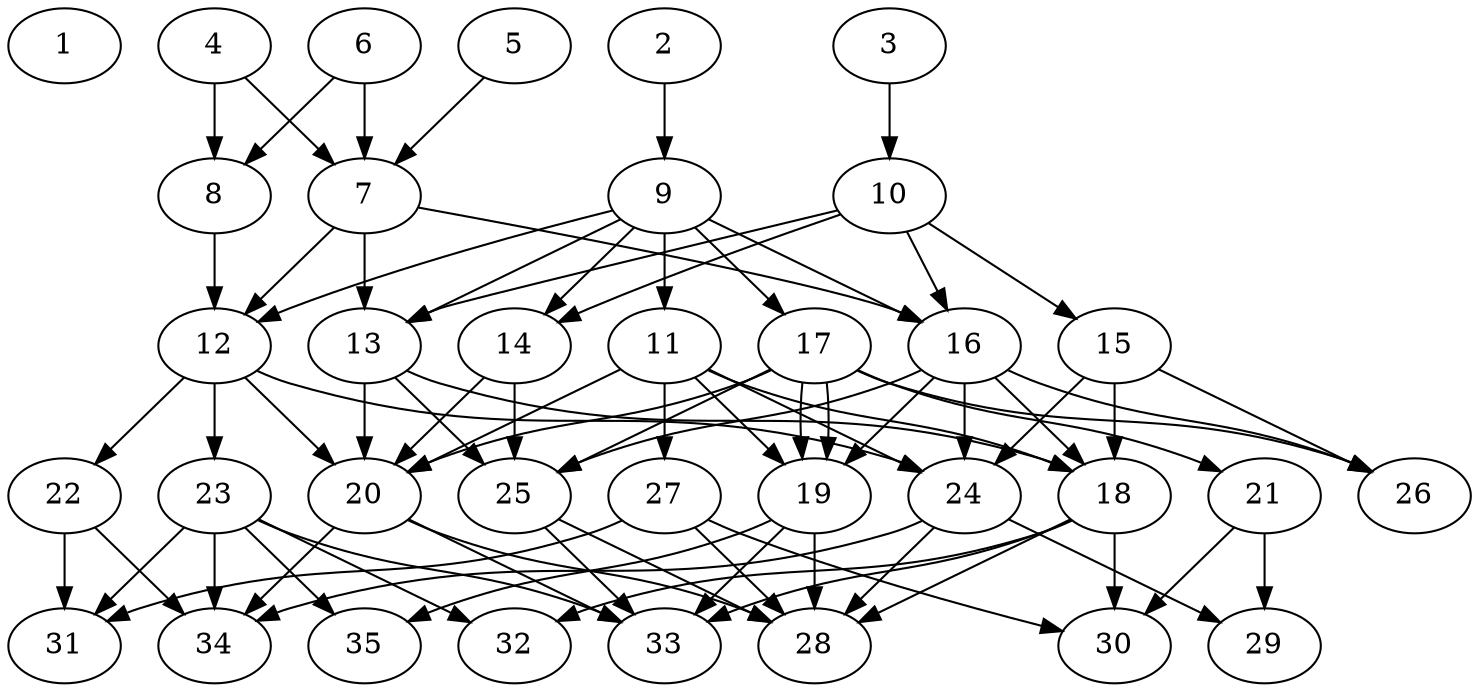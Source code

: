 // DAG automatically generated by daggen at Tue Aug  6 16:28:02 2019
// ./daggen --dot -n 35 --ccr 0.5 --fat 0.6 --regular 0.5 --density 0.6 --mindata 5242880 --maxdata 52428800 
digraph G {
  1 [size="70760448", alpha="0.12", expect_size="35380224"] 
  2 [size="62554112", alpha="0.05", expect_size="31277056"] 
  2 -> 9 [size ="31277056"]
  3 [size="89409536", alpha="0.19", expect_size="44704768"] 
  3 -> 10 [size ="44704768"]
  4 [size="80562176", alpha="0.03", expect_size="40281088"] 
  4 -> 7 [size ="40281088"]
  4 -> 8 [size ="40281088"]
  5 [size="68581376", alpha="0.02", expect_size="34290688"] 
  5 -> 7 [size ="34290688"]
  6 [size="92506112", alpha="0.10", expect_size="46253056"] 
  6 -> 7 [size ="46253056"]
  6 -> 8 [size ="46253056"]
  7 [size="38717440", alpha="0.17", expect_size="19358720"] 
  7 -> 12 [size ="19358720"]
  7 -> 13 [size ="19358720"]
  7 -> 16 [size ="19358720"]
  8 [size="36771840", alpha="0.09", expect_size="18385920"] 
  8 -> 12 [size ="18385920"]
  9 [size="37998592", alpha="0.16", expect_size="18999296"] 
  9 -> 11 [size ="18999296"]
  9 -> 12 [size ="18999296"]
  9 -> 13 [size ="18999296"]
  9 -> 14 [size ="18999296"]
  9 -> 16 [size ="18999296"]
  9 -> 17 [size ="18999296"]
  10 [size="49559552", alpha="0.11", expect_size="24779776"] 
  10 -> 13 [size ="24779776"]
  10 -> 14 [size ="24779776"]
  10 -> 15 [size ="24779776"]
  10 -> 16 [size ="24779776"]
  11 [size="17285120", alpha="0.12", expect_size="8642560"] 
  11 -> 18 [size ="8642560"]
  11 -> 19 [size ="8642560"]
  11 -> 20 [size ="8642560"]
  11 -> 24 [size ="8642560"]
  11 -> 27 [size ="8642560"]
  12 [size="72884224", alpha="0.20", expect_size="36442112"] 
  12 -> 20 [size ="36442112"]
  12 -> 22 [size ="36442112"]
  12 -> 23 [size ="36442112"]
  12 -> 24 [size ="36442112"]
  13 [size="98297856", alpha="0.16", expect_size="49148928"] 
  13 -> 18 [size ="49148928"]
  13 -> 20 [size ="49148928"]
  13 -> 25 [size ="49148928"]
  14 [size="92653568", alpha="0.12", expect_size="46326784"] 
  14 -> 20 [size ="46326784"]
  14 -> 25 [size ="46326784"]
  15 [size="12613632", alpha="0.10", expect_size="6306816"] 
  15 -> 18 [size ="6306816"]
  15 -> 24 [size ="6306816"]
  15 -> 26 [size ="6306816"]
  16 [size="23476224", alpha="0.20", expect_size="11738112"] 
  16 -> 18 [size ="11738112"]
  16 -> 19 [size ="11738112"]
  16 -> 24 [size ="11738112"]
  16 -> 25 [size ="11738112"]
  16 -> 26 [size ="11738112"]
  17 [size="72179712", alpha="0.03", expect_size="36089856"] 
  17 -> 19 [size ="36089856"]
  17 -> 19 [size ="36089856"]
  17 -> 20 [size ="36089856"]
  17 -> 21 [size ="36089856"]
  17 -> 25 [size ="36089856"]
  17 -> 26 [size ="36089856"]
  18 [size="56881152", alpha="0.14", expect_size="28440576"] 
  18 -> 28 [size ="28440576"]
  18 -> 30 [size ="28440576"]
  18 -> 32 [size ="28440576"]
  18 -> 33 [size ="28440576"]
  19 [size="99905536", alpha="0.19", expect_size="49952768"] 
  19 -> 28 [size ="49952768"]
  19 -> 33 [size ="49952768"]
  19 -> 35 [size ="49952768"]
  20 [size="81588224", alpha="0.11", expect_size="40794112"] 
  20 -> 28 [size ="40794112"]
  20 -> 33 [size ="40794112"]
  20 -> 34 [size ="40794112"]
  21 [size="40730624", alpha="0.16", expect_size="20365312"] 
  21 -> 29 [size ="20365312"]
  21 -> 30 [size ="20365312"]
  22 [size="97921024", alpha="0.12", expect_size="48960512"] 
  22 -> 31 [size ="48960512"]
  22 -> 34 [size ="48960512"]
  23 [size="97099776", alpha="0.05", expect_size="48549888"] 
  23 -> 31 [size ="48549888"]
  23 -> 32 [size ="48549888"]
  23 -> 33 [size ="48549888"]
  23 -> 34 [size ="48549888"]
  23 -> 35 [size ="48549888"]
  24 [size="80291840", alpha="0.13", expect_size="40145920"] 
  24 -> 28 [size ="40145920"]
  24 -> 29 [size ="40145920"]
  24 -> 34 [size ="40145920"]
  25 [size="41146368", alpha="0.12", expect_size="20573184"] 
  25 -> 28 [size ="20573184"]
  25 -> 33 [size ="20573184"]
  26 [size="90527744", alpha="0.10", expect_size="45263872"] 
  27 [size="89952256", alpha="0.13", expect_size="44976128"] 
  27 -> 28 [size ="44976128"]
  27 -> 30 [size ="44976128"]
  27 -> 31 [size ="44976128"]
  28 [size="103913472", alpha="0.02", expect_size="51956736"] 
  29 [size="77533184", alpha="0.17", expect_size="38766592"] 
  30 [size="71876608", alpha="0.20", expect_size="35938304"] 
  31 [size="29638656", alpha="0.04", expect_size="14819328"] 
  32 [size="11096064", alpha="0.02", expect_size="5548032"] 
  33 [size="68319232", alpha="0.18", expect_size="34159616"] 
  34 [size="91486208", alpha="0.12", expect_size="45743104"] 
  35 [size="56303616", alpha="0.06", expect_size="28151808"] 
}
